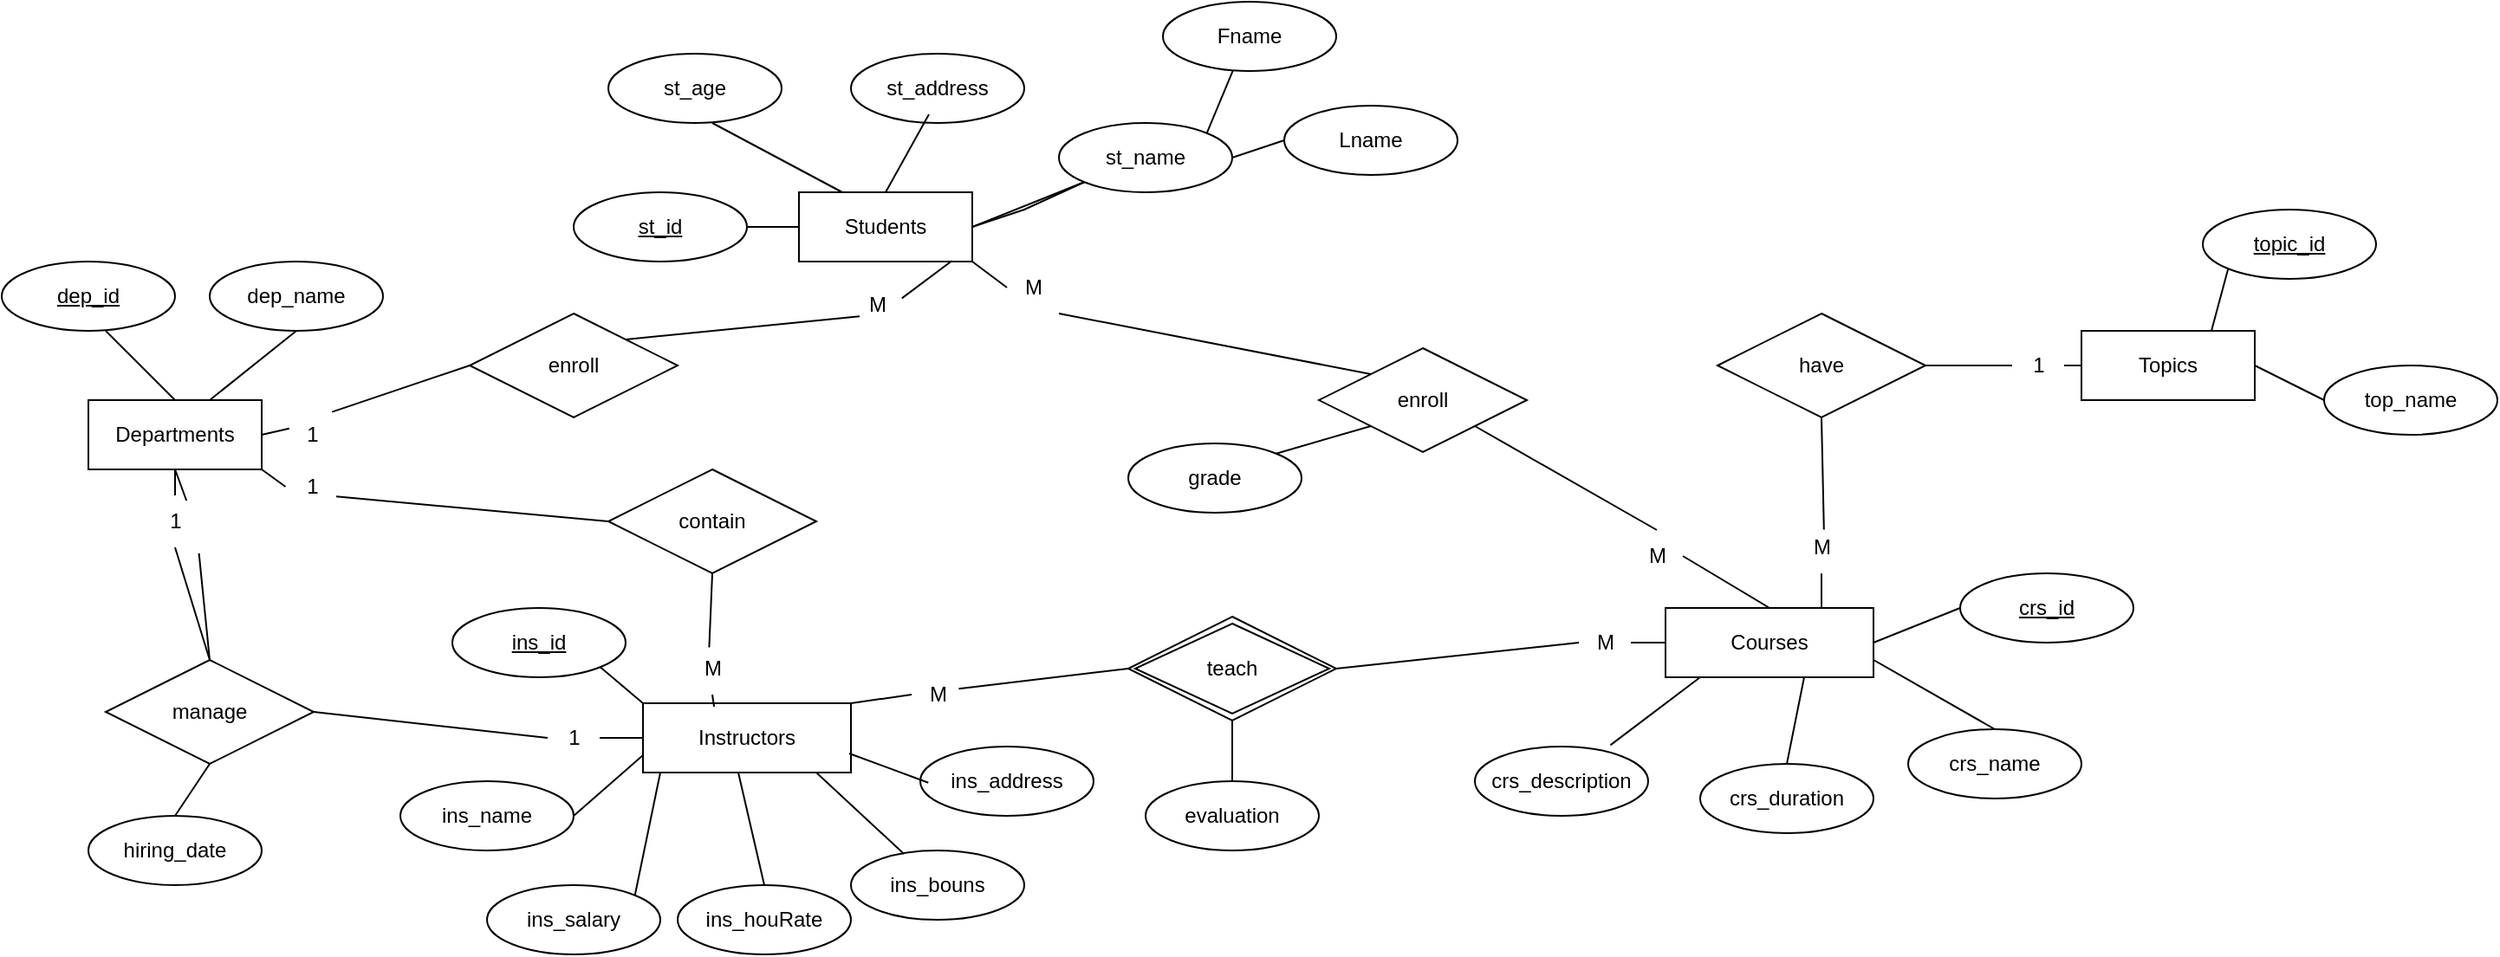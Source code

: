 <mxfile version="24.8.6">
  <diagram name="Page-1" id="51p_O6cWqJnH2EWfZuUN">
    <mxGraphModel dx="1863" dy="569" grid="1" gridSize="10" guides="1" tooltips="1" connect="1" arrows="1" fold="1" page="1" pageScale="1" pageWidth="850" pageHeight="1100" math="0" shadow="0">
      <root>
        <mxCell id="0" />
        <mxCell id="1" parent="0" />
        <mxCell id="bYFvh0067UFvD05xb2MP-1" value="Students" style="whiteSpace=wrap;html=1;align=center;" vertex="1" parent="1">
          <mxGeometry x="140" y="130" width="100" height="40" as="geometry" />
        </mxCell>
        <mxCell id="bYFvh0067UFvD05xb2MP-2" value="Departments" style="whiteSpace=wrap;html=1;align=center;" vertex="1" parent="1">
          <mxGeometry x="-270" y="250" width="100" height="40" as="geometry" />
        </mxCell>
        <mxCell id="bYFvh0067UFvD05xb2MP-5" value="st_address" style="ellipse;whiteSpace=wrap;html=1;align=center;" vertex="1" parent="1">
          <mxGeometry x="170" y="50" width="100" height="40" as="geometry" />
        </mxCell>
        <mxCell id="bYFvh0067UFvD05xb2MP-6" value="st_id" style="ellipse;whiteSpace=wrap;html=1;align=center;fontStyle=4;" vertex="1" parent="1">
          <mxGeometry x="10" y="130" width="100" height="40" as="geometry" />
        </mxCell>
        <mxCell id="bYFvh0067UFvD05xb2MP-7" value="st_name" style="ellipse;whiteSpace=wrap;html=1;align=center;" vertex="1" parent="1">
          <mxGeometry x="290" y="90" width="100" height="40" as="geometry" />
        </mxCell>
        <mxCell id="bYFvh0067UFvD05xb2MP-8" value="Fname" style="ellipse;whiteSpace=wrap;html=1;align=center;" vertex="1" parent="1">
          <mxGeometry x="350" y="20" width="100" height="40" as="geometry" />
        </mxCell>
        <mxCell id="bYFvh0067UFvD05xb2MP-9" value="Lname" style="ellipse;whiteSpace=wrap;html=1;align=center;" vertex="1" parent="1">
          <mxGeometry x="420" y="80" width="100" height="40" as="geometry" />
        </mxCell>
        <mxCell id="bYFvh0067UFvD05xb2MP-10" value="" style="endArrow=none;html=1;rounded=0;entryX=0;entryY=1;entryDx=0;entryDy=0;" edge="1" parent="1" target="bYFvh0067UFvD05xb2MP-7">
          <mxGeometry width="50" height="50" relative="1" as="geometry">
            <mxPoint x="240" y="150" as="sourcePoint" />
            <mxPoint x="290" y="100" as="targetPoint" />
          </mxGeometry>
        </mxCell>
        <mxCell id="bYFvh0067UFvD05xb2MP-11" value="" style="endArrow=none;html=1;rounded=0;entryX=0;entryY=1;entryDx=0;entryDy=0;exitX=1;exitY=0;exitDx=0;exitDy=0;" edge="1" parent="1" source="bYFvh0067UFvD05xb2MP-7">
          <mxGeometry width="50" height="50" relative="1" as="geometry">
            <mxPoint x="325.36" y="85.86" as="sourcePoint" />
            <mxPoint x="390.36" y="59.86" as="targetPoint" />
          </mxGeometry>
        </mxCell>
        <mxCell id="bYFvh0067UFvD05xb2MP-15" value="" style="endArrow=none;html=1;rounded=0;entryX=0;entryY=0.5;entryDx=0;entryDy=0;exitX=1;exitY=0.5;exitDx=0;exitDy=0;" edge="1" parent="1" source="bYFvh0067UFvD05xb2MP-7" target="bYFvh0067UFvD05xb2MP-9">
          <mxGeometry width="50" height="50" relative="1" as="geometry">
            <mxPoint x="325.36" y="85.86" as="sourcePoint" />
            <mxPoint x="390.36" y="59.86" as="targetPoint" />
          </mxGeometry>
        </mxCell>
        <mxCell id="bYFvh0067UFvD05xb2MP-16" value="" style="endArrow=none;html=1;rounded=0;entryX=0;entryY=1;entryDx=0;entryDy=0;" edge="1" parent="1" target="bYFvh0067UFvD05xb2MP-7">
          <mxGeometry width="50" height="50" relative="1" as="geometry">
            <mxPoint x="240" y="150" as="sourcePoint" />
            <mxPoint x="305" y="124" as="targetPoint" />
            <Array as="points">
              <mxPoint x="270" y="140" />
            </Array>
          </mxGeometry>
        </mxCell>
        <mxCell id="bYFvh0067UFvD05xb2MP-18" value="" style="endArrow=none;html=1;rounded=0;exitX=0.5;exitY=0;exitDx=0;exitDy=0;" edge="1" parent="1" source="bYFvh0067UFvD05xb2MP-2">
          <mxGeometry width="50" height="50" relative="1" as="geometry">
            <mxPoint x="-310" y="260" as="sourcePoint" />
            <mxPoint x="-260" y="210" as="targetPoint" />
          </mxGeometry>
        </mxCell>
        <mxCell id="bYFvh0067UFvD05xb2MP-19" value="" style="endArrow=none;html=1;rounded=0;exitX=0.5;exitY=0;exitDx=0;exitDy=0;" edge="1" parent="1" source="bYFvh0067UFvD05xb2MP-1">
          <mxGeometry width="50" height="50" relative="1" as="geometry">
            <mxPoint x="165" y="135" as="sourcePoint" />
            <mxPoint x="215" y="85" as="targetPoint" />
          </mxGeometry>
        </mxCell>
        <mxCell id="bYFvh0067UFvD05xb2MP-20" value="" style="endArrow=none;html=1;rounded=0;exitX=1;exitY=0.5;exitDx=0;exitDy=0;" edge="1" parent="1" source="bYFvh0067UFvD05xb2MP-6">
          <mxGeometry width="50" height="50" relative="1" as="geometry">
            <mxPoint x="90" y="200" as="sourcePoint" />
            <mxPoint x="140" y="150" as="targetPoint" />
            <Array as="points" />
          </mxGeometry>
        </mxCell>
        <mxCell id="bYFvh0067UFvD05xb2MP-21" value="" style="endArrow=none;html=1;rounded=0;exitX=0.25;exitY=0;exitDx=0;exitDy=0;" edge="1" parent="1" source="bYFvh0067UFvD05xb2MP-1">
          <mxGeometry width="50" height="50" relative="1" as="geometry">
            <mxPoint x="40" y="140" as="sourcePoint" />
            <mxPoint x="90" y="90" as="targetPoint" />
            <Array as="points" />
          </mxGeometry>
        </mxCell>
        <mxCell id="bYFvh0067UFvD05xb2MP-22" value="" style="endArrow=none;html=1;rounded=0;entryX=0.5;entryY=1;entryDx=0;entryDy=0;" edge="1" parent="1" target="bYFvh0067UFvD05xb2MP-25">
          <mxGeometry width="50" height="50" relative="1" as="geometry">
            <mxPoint x="-200" y="250" as="sourcePoint" />
            <mxPoint x="-150" y="200" as="targetPoint" />
            <Array as="points" />
          </mxGeometry>
        </mxCell>
        <mxCell id="bYFvh0067UFvD05xb2MP-23" value="" style="endArrow=none;html=1;rounded=0;exitX=0.5;exitY=0;exitDx=0;exitDy=0;movable=1;resizable=1;rotatable=1;deletable=1;editable=1;locked=0;connectable=1;" edge="1" parent="1" source="bYFvh0067UFvD05xb2MP-31">
          <mxGeometry width="50" height="50" relative="1" as="geometry">
            <mxPoint x="670" y="460" as="sourcePoint" />
            <mxPoint x="720" y="410" as="targetPoint" />
            <Array as="points" />
          </mxGeometry>
        </mxCell>
        <mxCell id="bYFvh0067UFvD05xb2MP-24" value="dep_id" style="ellipse;whiteSpace=wrap;html=1;align=center;fontStyle=4;" vertex="1" parent="1">
          <mxGeometry x="-320" y="170" width="100" height="40" as="geometry" />
        </mxCell>
        <mxCell id="bYFvh0067UFvD05xb2MP-25" value="dep_name" style="ellipse;whiteSpace=wrap;html=1;align=center;" vertex="1" parent="1">
          <mxGeometry x="-200" y="170" width="100" height="40" as="geometry" />
        </mxCell>
        <mxCell id="bYFvh0067UFvD05xb2MP-26" value="Instructors" style="whiteSpace=wrap;html=1;align=center;" vertex="1" parent="1">
          <mxGeometry x="50" y="425" width="120" height="40" as="geometry" />
        </mxCell>
        <mxCell id="bYFvh0067UFvD05xb2MP-27" value="crs_id" style="ellipse;whiteSpace=wrap;html=1;align=center;fontStyle=4;movable=1;resizable=1;rotatable=1;deletable=1;editable=1;locked=0;connectable=1;" vertex="1" parent="1">
          <mxGeometry x="810" y="350" width="100" height="40" as="geometry" />
        </mxCell>
        <mxCell id="bYFvh0067UFvD05xb2MP-29" value="st_age" style="ellipse;whiteSpace=wrap;html=1;align=center;" vertex="1" parent="1">
          <mxGeometry x="30" y="50" width="100" height="40" as="geometry" />
        </mxCell>
        <mxCell id="bYFvh0067UFvD05xb2MP-30" value="crs_name" style="ellipse;whiteSpace=wrap;html=1;align=center;movable=1;resizable=1;rotatable=1;deletable=1;editable=1;locked=0;connectable=1;" vertex="1" parent="1">
          <mxGeometry x="780" y="440" width="100" height="40" as="geometry" />
        </mxCell>
        <mxCell id="bYFvh0067UFvD05xb2MP-31" value="crs_duration" style="ellipse;whiteSpace=wrap;html=1;align=center;movable=1;resizable=1;rotatable=1;deletable=1;editable=1;locked=0;connectable=1;" vertex="1" parent="1">
          <mxGeometry x="660" y="460" width="100" height="40" as="geometry" />
        </mxCell>
        <mxCell id="bYFvh0067UFvD05xb2MP-32" value="crs_description" style="ellipse;whiteSpace=wrap;html=1;align=center;movable=1;resizable=1;rotatable=1;deletable=1;editable=1;locked=0;connectable=1;" vertex="1" parent="1">
          <mxGeometry x="530" y="450" width="100" height="40" as="geometry" />
        </mxCell>
        <mxCell id="bYFvh0067UFvD05xb2MP-33" value="" style="endArrow=none;html=1;rounded=0;exitX=0.782;exitY=-0.02;exitDx=0;exitDy=0;exitPerimeter=0;movable=1;resizable=1;rotatable=1;deletable=1;editable=1;locked=0;connectable=1;" edge="1" parent="1" source="bYFvh0067UFvD05xb2MP-32">
          <mxGeometry width="50" height="50" relative="1" as="geometry">
            <mxPoint x="610" y="460" as="sourcePoint" />
            <mxPoint x="660" y="410" as="targetPoint" />
            <Array as="points" />
          </mxGeometry>
        </mxCell>
        <mxCell id="bYFvh0067UFvD05xb2MP-36" value="" style="endArrow=none;html=1;rounded=0;exitX=0.5;exitY=0;exitDx=0;exitDy=0;movable=1;resizable=1;rotatable=1;deletable=1;editable=1;locked=0;connectable=1;" edge="1" parent="1" source="bYFvh0067UFvD05xb2MP-30">
          <mxGeometry width="50" height="50" relative="1" as="geometry">
            <mxPoint x="750" y="450" as="sourcePoint" />
            <mxPoint x="760" y="400" as="targetPoint" />
            <Array as="points" />
          </mxGeometry>
        </mxCell>
        <mxCell id="bYFvh0067UFvD05xb2MP-37" value="" style="endArrow=none;html=1;rounded=0;exitX=0;exitY=0.5;exitDx=0;exitDy=0;movable=1;resizable=1;rotatable=1;deletable=1;editable=1;locked=0;connectable=1;" edge="1" parent="1" source="bYFvh0067UFvD05xb2MP-27">
          <mxGeometry width="50" height="50" relative="1" as="geometry">
            <mxPoint x="830" y="430" as="sourcePoint" />
            <mxPoint x="760" y="390" as="targetPoint" />
            <Array as="points" />
          </mxGeometry>
        </mxCell>
        <mxCell id="bYFvh0067UFvD05xb2MP-38" value="ins_id" style="ellipse;whiteSpace=wrap;html=1;align=center;fontStyle=4;" vertex="1" parent="1">
          <mxGeometry x="-60" y="370" width="100" height="40" as="geometry" />
        </mxCell>
        <mxCell id="bYFvh0067UFvD05xb2MP-39" value="ins_salary" style="ellipse;whiteSpace=wrap;html=1;align=center;" vertex="1" parent="1">
          <mxGeometry x="-40" y="530" width="100" height="40" as="geometry" />
        </mxCell>
        <mxCell id="bYFvh0067UFvD05xb2MP-40" value="ins_houRate" style="ellipse;whiteSpace=wrap;html=1;align=center;" vertex="1" parent="1">
          <mxGeometry x="70" y="530" width="100" height="40" as="geometry" />
        </mxCell>
        <mxCell id="bYFvh0067UFvD05xb2MP-41" value="ins_bouns" style="ellipse;whiteSpace=wrap;html=1;align=center;" vertex="1" parent="1">
          <mxGeometry x="170" y="510" width="100" height="40" as="geometry" />
        </mxCell>
        <mxCell id="bYFvh0067UFvD05xb2MP-42" value="Courses" style="whiteSpace=wrap;html=1;align=center;movable=1;resizable=1;rotatable=1;deletable=1;editable=1;locked=0;connectable=1;" vertex="1" parent="1">
          <mxGeometry x="640" y="370" width="120" height="40" as="geometry" />
        </mxCell>
        <mxCell id="bYFvh0067UFvD05xb2MP-43" value="ins_name" style="ellipse;whiteSpace=wrap;html=1;align=center;" vertex="1" parent="1">
          <mxGeometry x="-90" y="470" width="100" height="40" as="geometry" />
        </mxCell>
        <mxCell id="bYFvh0067UFvD05xb2MP-44" value="ins_address" style="ellipse;whiteSpace=wrap;html=1;align=center;" vertex="1" parent="1">
          <mxGeometry x="210" y="450" width="100" height="40" as="geometry" />
        </mxCell>
        <mxCell id="bYFvh0067UFvD05xb2MP-46" value="" style="endArrow=none;html=1;rounded=0;movable=1;resizable=1;rotatable=1;deletable=1;editable=1;locked=0;connectable=1;exitX=1;exitY=1;exitDx=0;exitDy=0;" edge="1" parent="1" source="bYFvh0067UFvD05xb2MP-38">
          <mxGeometry width="50" height="50" relative="1" as="geometry">
            <mxPoint y="475" as="sourcePoint" />
            <mxPoint x="50" y="425" as="targetPoint" />
            <Array as="points" />
          </mxGeometry>
        </mxCell>
        <mxCell id="bYFvh0067UFvD05xb2MP-48" value="" style="endArrow=none;html=1;rounded=0;movable=1;resizable=1;rotatable=1;deletable=1;editable=1;locked=0;connectable=1;exitX=1;exitY=0.5;exitDx=0;exitDy=0;entryX=0;entryY=0.75;entryDx=0;entryDy=0;" edge="1" parent="1" source="bYFvh0067UFvD05xb2MP-43" target="bYFvh0067UFvD05xb2MP-26">
          <mxGeometry width="50" height="50" relative="1" as="geometry">
            <mxPoint x="15" y="429" as="sourcePoint" />
            <mxPoint x="60" y="435" as="targetPoint" />
            <Array as="points" />
          </mxGeometry>
        </mxCell>
        <mxCell id="bYFvh0067UFvD05xb2MP-49" value="" style="endArrow=none;html=1;rounded=0;movable=1;resizable=1;rotatable=1;deletable=1;editable=1;locked=0;connectable=1;exitX=1;exitY=0;exitDx=0;exitDy=0;entryX=0;entryY=0.75;entryDx=0;entryDy=0;" edge="1" parent="1" source="bYFvh0067UFvD05xb2MP-39">
          <mxGeometry width="50" height="50" relative="1" as="geometry">
            <mxPoint x="20" y="475" as="sourcePoint" />
            <mxPoint x="60" y="465" as="targetPoint" />
            <Array as="points" />
          </mxGeometry>
        </mxCell>
        <mxCell id="bYFvh0067UFvD05xb2MP-50" value="" style="endArrow=none;html=1;rounded=0;movable=1;resizable=1;rotatable=1;deletable=1;editable=1;locked=0;connectable=1;exitX=0.5;exitY=0;exitDx=0;exitDy=0;entryX=0;entryY=0.75;entryDx=0;entryDy=0;" edge="1" parent="1" source="bYFvh0067UFvD05xb2MP-40">
          <mxGeometry width="50" height="50" relative="1" as="geometry">
            <mxPoint x="70" y="511" as="sourcePoint" />
            <mxPoint x="105" y="465" as="targetPoint" />
            <Array as="points" />
          </mxGeometry>
        </mxCell>
        <mxCell id="bYFvh0067UFvD05xb2MP-51" value="" style="endArrow=none;html=1;rounded=0;movable=1;resizable=1;rotatable=1;deletable=1;editable=1;locked=0;connectable=1;exitX=0.306;exitY=0.05;exitDx=0;exitDy=0;entryX=0;entryY=0.75;entryDx=0;entryDy=0;exitPerimeter=0;" edge="1" parent="1" source="bYFvh0067UFvD05xb2MP-41">
          <mxGeometry width="50" height="50" relative="1" as="geometry">
            <mxPoint x="135" y="525" as="sourcePoint" />
            <mxPoint x="150" y="465" as="targetPoint" />
            <Array as="points" />
          </mxGeometry>
        </mxCell>
        <mxCell id="bYFvh0067UFvD05xb2MP-52" value="" style="endArrow=none;html=1;rounded=0;movable=1;resizable=1;rotatable=1;deletable=1;editable=1;locked=0;connectable=1;exitX=0;exitY=0;exitDx=0;exitDy=0;entryX=0;entryY=0.75;entryDx=0;entryDy=0;" edge="1" parent="1">
          <mxGeometry width="50" height="50" relative="1" as="geometry">
            <mxPoint x="214.645" y="470.858" as="sourcePoint" />
            <mxPoint x="169" y="454" as="targetPoint" />
            <Array as="points" />
          </mxGeometry>
        </mxCell>
        <mxCell id="bYFvh0067UFvD05xb2MP-58" value="Topics" style="whiteSpace=wrap;html=1;align=center;" vertex="1" parent="1">
          <mxGeometry x="880" y="210" width="100" height="40" as="geometry" />
        </mxCell>
        <mxCell id="bYFvh0067UFvD05xb2MP-60" value="topic_id" style="ellipse;whiteSpace=wrap;html=1;align=center;fontStyle=4;movable=1;resizable=1;rotatable=1;deletable=1;editable=1;locked=0;connectable=1;" vertex="1" parent="1">
          <mxGeometry x="950" y="140" width="100" height="40" as="geometry" />
        </mxCell>
        <mxCell id="bYFvh0067UFvD05xb2MP-62" value="top_name" style="ellipse;whiteSpace=wrap;html=1;align=center;movable=1;resizable=1;rotatable=1;deletable=1;editable=1;locked=0;connectable=1;" vertex="1" parent="1">
          <mxGeometry x="1020" y="230" width="100" height="40" as="geometry" />
        </mxCell>
        <mxCell id="bYFvh0067UFvD05xb2MP-63" value="" style="endArrow=none;html=1;rounded=0;entryX=0;entryY=0.5;entryDx=0;entryDy=0;exitX=1;exitY=0.5;exitDx=0;exitDy=0;" edge="1" parent="1" source="bYFvh0067UFvD05xb2MP-58" target="bYFvh0067UFvD05xb2MP-62">
          <mxGeometry relative="1" as="geometry">
            <mxPoint x="910" y="300" as="sourcePoint" />
            <mxPoint x="1070" y="300" as="targetPoint" />
          </mxGeometry>
        </mxCell>
        <mxCell id="bYFvh0067UFvD05xb2MP-64" value="" style="endArrow=none;html=1;rounded=0;entryX=0;entryY=1;entryDx=0;entryDy=0;exitX=0.75;exitY=0;exitDx=0;exitDy=0;" edge="1" parent="1" source="bYFvh0067UFvD05xb2MP-58" target="bYFvh0067UFvD05xb2MP-60">
          <mxGeometry relative="1" as="geometry">
            <mxPoint x="990" y="240" as="sourcePoint" />
            <mxPoint x="1030" y="260" as="targetPoint" />
          </mxGeometry>
        </mxCell>
        <mxCell id="bYFvh0067UFvD05xb2MP-65" value="enroll" style="shape=rhombus;perimeter=rhombusPerimeter;whiteSpace=wrap;html=1;align=center;" vertex="1" parent="1">
          <mxGeometry x="440" y="220" width="120" height="60" as="geometry" />
        </mxCell>
        <mxCell id="bYFvh0067UFvD05xb2MP-66" value="" style="endArrow=none;html=1;rounded=0;exitX=1;exitY=1;exitDx=0;exitDy=0;entryX=0;entryY=0;entryDx=0;entryDy=0;" edge="1" parent="1" source="bYFvh0067UFvD05xb2MP-79" target="bYFvh0067UFvD05xb2MP-65">
          <mxGeometry relative="1" as="geometry">
            <mxPoint x="460" y="180" as="sourcePoint" />
            <mxPoint x="620" y="180" as="targetPoint" />
          </mxGeometry>
        </mxCell>
        <mxCell id="bYFvh0067UFvD05xb2MP-67" value="" style="endArrow=none;html=1;rounded=0;exitX=1;exitY=0.5;exitDx=0;exitDy=0;entryX=0.5;entryY=0;entryDx=0;entryDy=0;" edge="1" parent="1" source="bYFvh0067UFvD05xb2MP-82" target="bYFvh0067UFvD05xb2MP-42">
          <mxGeometry relative="1" as="geometry">
            <mxPoint x="505" y="240" as="sourcePoint" />
            <mxPoint x="655" y="310" as="targetPoint" />
          </mxGeometry>
        </mxCell>
        <mxCell id="bYFvh0067UFvD05xb2MP-68" value="enroll" style="shape=rhombus;perimeter=rhombusPerimeter;whiteSpace=wrap;html=1;align=center;" vertex="1" parent="1">
          <mxGeometry x="-50.0" y="200" width="120" height="60" as="geometry" />
        </mxCell>
        <mxCell id="bYFvh0067UFvD05xb2MP-69" value="" style="endArrow=none;html=1;rounded=0;exitX=0.073;exitY=0.38;exitDx=0;exitDy=0;entryX=1;entryY=0.5;entryDx=0;entryDy=0;exitPerimeter=0;" edge="1" parent="1" source="bYFvh0067UFvD05xb2MP-73" target="bYFvh0067UFvD05xb2MP-2">
          <mxGeometry relative="1" as="geometry">
            <mxPoint x="-360" y="300" as="sourcePoint" />
            <mxPoint x="-150" y="380" as="targetPoint" />
          </mxGeometry>
        </mxCell>
        <mxCell id="bYFvh0067UFvD05xb2MP-70" value="" style="endArrow=none;html=1;rounded=0;entryX=1;entryY=0;entryDx=0;entryDy=0;exitX=0.167;exitY=0.72;exitDx=0;exitDy=0;exitPerimeter=0;" edge="1" parent="1" source="bYFvh0067UFvD05xb2MP-74" target="bYFvh0067UFvD05xb2MP-68">
          <mxGeometry relative="1" as="geometry">
            <mxPoint x="190" y="190" as="sourcePoint" />
            <mxPoint x="336" y="150" as="targetPoint" />
            <Array as="points" />
          </mxGeometry>
        </mxCell>
        <mxCell id="bYFvh0067UFvD05xb2MP-71" value="grade" style="ellipse;whiteSpace=wrap;html=1;align=center;movable=1;resizable=1;rotatable=1;deletable=1;editable=1;locked=0;connectable=1;" vertex="1" parent="1">
          <mxGeometry x="330" y="275" width="100" height="40" as="geometry" />
        </mxCell>
        <mxCell id="bYFvh0067UFvD05xb2MP-72" value="" style="endArrow=none;html=1;rounded=0;exitX=0;exitY=1;exitDx=0;exitDy=0;entryX=1;entryY=0;entryDx=0;entryDy=0;" edge="1" parent="1" source="bYFvh0067UFvD05xb2MP-65" target="bYFvh0067UFvD05xb2MP-71">
          <mxGeometry relative="1" as="geometry">
            <mxPoint x="425" y="320" as="sourcePoint" />
            <mxPoint x="635" y="400" as="targetPoint" />
          </mxGeometry>
        </mxCell>
        <mxCell id="bYFvh0067UFvD05xb2MP-75" value="" style="endArrow=none;html=1;rounded=0;entryX=0.98;entryY=0.373;entryDx=0;entryDy=0;entryPerimeter=0;exitX=0.882;exitY=0.99;exitDx=0;exitDy=0;exitPerimeter=0;" edge="1" parent="1" source="bYFvh0067UFvD05xb2MP-1" target="bYFvh0067UFvD05xb2MP-74">
          <mxGeometry relative="1" as="geometry">
            <mxPoint x="230" y="180" as="sourcePoint" />
            <mxPoint x="450" y="180" as="targetPoint" />
          </mxGeometry>
        </mxCell>
        <mxCell id="bYFvh0067UFvD05xb2MP-74" value="M" style="text;html=1;align=center;verticalAlign=middle;resizable=0;points=[];autosize=1;strokeColor=none;fillColor=none;" vertex="1" parent="1">
          <mxGeometry x="170" y="180" width="30" height="30" as="geometry" />
        </mxCell>
        <mxCell id="bYFvh0067UFvD05xb2MP-76" value="" style="endArrow=none;html=1;rounded=0;exitX=0;exitY=0.5;exitDx=0;exitDy=0;entryX=0.895;entryY=0.06;entryDx=0;entryDy=0;entryPerimeter=0;" edge="1" parent="1" source="bYFvh0067UFvD05xb2MP-68" target="bYFvh0067UFvD05xb2MP-73">
          <mxGeometry relative="1" as="geometry">
            <mxPoint x="-100" y="260" as="sourcePoint" />
            <mxPoint x="-126.24" y="280" as="targetPoint" />
          </mxGeometry>
        </mxCell>
        <mxCell id="bYFvh0067UFvD05xb2MP-73" value="1" style="text;html=1;align=center;verticalAlign=middle;resizable=0;points=[];autosize=1;strokeColor=none;fillColor=none;" vertex="1" parent="1">
          <mxGeometry x="-156.24" y="255" width="30" height="30" as="geometry" />
        </mxCell>
        <mxCell id="bYFvh0067UFvD05xb2MP-81" value="" style="endArrow=none;html=1;rounded=0;exitX=1;exitY=1;exitDx=0;exitDy=0;entryX=0;entryY=0.5;entryDx=0;entryDy=0;" edge="1" parent="1" source="bYFvh0067UFvD05xb2MP-1" target="bYFvh0067UFvD05xb2MP-79">
          <mxGeometry relative="1" as="geometry">
            <mxPoint x="240" y="170" as="sourcePoint" />
            <mxPoint x="425" y="270" as="targetPoint" />
          </mxGeometry>
        </mxCell>
        <mxCell id="bYFvh0067UFvD05xb2MP-79" value="M" style="text;html=1;align=center;verticalAlign=middle;resizable=0;points=[];autosize=1;strokeColor=none;fillColor=none;" vertex="1" parent="1">
          <mxGeometry x="260" y="170" width="30" height="30" as="geometry" />
        </mxCell>
        <mxCell id="bYFvh0067UFvD05xb2MP-83" value="" style="endArrow=none;html=1;rounded=0;exitX=1;exitY=1;exitDx=0;exitDy=0;entryX=0.5;entryY=0;entryDx=0;entryDy=0;" edge="1" parent="1" source="bYFvh0067UFvD05xb2MP-65" target="bYFvh0067UFvD05xb2MP-82">
          <mxGeometry relative="1" as="geometry">
            <mxPoint x="545" y="270" as="sourcePoint" />
            <mxPoint x="700" y="370" as="targetPoint" />
          </mxGeometry>
        </mxCell>
        <mxCell id="bYFvh0067UFvD05xb2MP-82" value="M" style="text;html=1;align=center;verticalAlign=middle;resizable=0;points=[];autosize=1;strokeColor=none;fillColor=none;" vertex="1" parent="1">
          <mxGeometry x="620" y="325" width="30" height="30" as="geometry" />
        </mxCell>
        <mxCell id="bYFvh0067UFvD05xb2MP-87" value="contain" style="shape=rhombus;perimeter=rhombusPerimeter;whiteSpace=wrap;html=1;align=center;" vertex="1" parent="1">
          <mxGeometry x="30" y="290" width="120" height="60" as="geometry" />
        </mxCell>
        <mxCell id="bYFvh0067UFvD05xb2MP-88" value="" style="endArrow=none;html=1;rounded=0;entryX=0.5;entryY=1;entryDx=0;entryDy=0;exitX=0.44;exitY=0.093;exitDx=0;exitDy=0;exitPerimeter=0;" edge="1" parent="1" source="bYFvh0067UFvD05xb2MP-94" target="bYFvh0067UFvD05xb2MP-87">
          <mxGeometry relative="1" as="geometry">
            <mxPoint x="-30" y="345" as="sourcePoint" />
            <mxPoint x="90" y="375" as="targetPoint" />
          </mxGeometry>
        </mxCell>
        <mxCell id="bYFvh0067UFvD05xb2MP-89" value="" style="endArrow=none;html=1;rounded=0;entryX=0;entryY=0.5;entryDx=0;entryDy=0;exitX=0.975;exitY=0.687;exitDx=0;exitDy=0;exitPerimeter=0;" edge="1" parent="1" source="bYFvh0067UFvD05xb2MP-91" target="bYFvh0067UFvD05xb2MP-87">
          <mxGeometry relative="1" as="geometry">
            <mxPoint x="-170" y="300" as="sourcePoint" />
            <mxPoint x="170" y="330" as="targetPoint" />
            <Array as="points" />
          </mxGeometry>
        </mxCell>
        <mxCell id="bYFvh0067UFvD05xb2MP-92" value="" style="endArrow=none;html=1;rounded=0;entryX=0;entryY=0.5;entryDx=0;entryDy=0;exitX=1;exitY=1;exitDx=0;exitDy=0;" edge="1" parent="1" source="bYFvh0067UFvD05xb2MP-2" target="bYFvh0067UFvD05xb2MP-91">
          <mxGeometry relative="1" as="geometry">
            <mxPoint x="-170" y="290" as="sourcePoint" />
            <mxPoint x="100" y="290" as="targetPoint" />
          </mxGeometry>
        </mxCell>
        <mxCell id="bYFvh0067UFvD05xb2MP-91" value="1" style="text;html=1;align=center;verticalAlign=middle;resizable=0;points=[];autosize=1;strokeColor=none;fillColor=none;" vertex="1" parent="1">
          <mxGeometry x="-156.24" y="285" width="30" height="30" as="geometry" />
        </mxCell>
        <mxCell id="bYFvh0067UFvD05xb2MP-95" value="" style="endArrow=none;html=1;rounded=0;entryX=0.5;entryY=1;entryDx=0;entryDy=0;exitX=0.342;exitY=0.05;exitDx=0;exitDy=0;exitPerimeter=0;" edge="1" parent="1" source="bYFvh0067UFvD05xb2MP-26" target="bYFvh0067UFvD05xb2MP-94">
          <mxGeometry relative="1" as="geometry">
            <mxPoint x="91" y="427" as="sourcePoint" />
            <mxPoint x="90" y="375" as="targetPoint" />
          </mxGeometry>
        </mxCell>
        <mxCell id="bYFvh0067UFvD05xb2MP-94" value="M" style="text;html=1;align=center;verticalAlign=middle;resizable=0;points=[];autosize=1;strokeColor=none;fillColor=none;" vertex="1" parent="1">
          <mxGeometry x="75" y="390" width="30" height="30" as="geometry" />
        </mxCell>
        <mxCell id="bYFvh0067UFvD05xb2MP-96" value="manage" style="shape=rhombus;perimeter=rhombusPerimeter;whiteSpace=wrap;html=1;align=center;" vertex="1" parent="1">
          <mxGeometry x="-260" y="400" width="120" height="60" as="geometry" />
        </mxCell>
        <mxCell id="bYFvh0067UFvD05xb2MP-97" value="" style="endArrow=none;html=1;rounded=0;entryX=0;entryY=0.5;entryDx=0;entryDy=0;exitX=1;exitY=0.5;exitDx=0;exitDy=0;" edge="1" parent="1" source="bYFvh0067UFvD05xb2MP-101">
          <mxGeometry relative="1" as="geometry">
            <mxPoint x="-107" y="431" as="sourcePoint" />
            <mxPoint x="50" y="445" as="targetPoint" />
            <Array as="points" />
          </mxGeometry>
        </mxCell>
        <mxCell id="bYFvh0067UFvD05xb2MP-98" value="" style="endArrow=none;html=1;rounded=0;entryX=0.5;entryY=0;entryDx=0;entryDy=0;exitX=0.5;exitY=1;exitDx=0;exitDy=0;" edge="1" parent="1" source="bYFvh0067UFvD05xb2MP-99" target="bYFvh0067UFvD05xb2MP-96">
          <mxGeometry relative="1" as="geometry">
            <mxPoint x="-380" y="375" as="sourcePoint" />
            <mxPoint x="-190" y="390" as="targetPoint" />
            <Array as="points" />
          </mxGeometry>
        </mxCell>
        <mxCell id="bYFvh0067UFvD05xb2MP-100" value="" style="endArrow=none;html=1;rounded=0;entryX=0.5;entryY=0;entryDx=0;entryDy=0;exitX=0.5;exitY=1;exitDx=0;exitDy=0;" edge="1" parent="1" source="bYFvh0067UFvD05xb2MP-2" target="bYFvh0067UFvD05xb2MP-99">
          <mxGeometry relative="1" as="geometry">
            <mxPoint x="-220" y="290" as="sourcePoint" />
            <mxPoint x="-200" y="400" as="targetPoint" />
            <Array as="points" />
          </mxGeometry>
        </mxCell>
        <mxCell id="bYFvh0067UFvD05xb2MP-99" value="1" style="text;html=1;align=center;verticalAlign=middle;resizable=0;points=[];autosize=1;strokeColor=none;fillColor=none;" vertex="1" parent="1">
          <mxGeometry x="-235" y="305" width="30" height="30" as="geometry" />
        </mxCell>
        <mxCell id="bYFvh0067UFvD05xb2MP-102" value="" style="endArrow=none;html=1;rounded=0;entryX=0;entryY=0.5;entryDx=0;entryDy=0;exitX=1;exitY=0.5;exitDx=0;exitDy=0;" edge="1" parent="1" source="bYFvh0067UFvD05xb2MP-96" target="bYFvh0067UFvD05xb2MP-101">
          <mxGeometry relative="1" as="geometry">
            <mxPoint x="-140" y="430" as="sourcePoint" />
            <mxPoint x="50" y="445" as="targetPoint" />
            <Array as="points" />
          </mxGeometry>
        </mxCell>
        <mxCell id="bYFvh0067UFvD05xb2MP-101" value="1" style="text;html=1;align=center;verticalAlign=middle;resizable=0;points=[];autosize=1;strokeColor=none;fillColor=none;" vertex="1" parent="1">
          <mxGeometry x="-5" y="430" width="30" height="30" as="geometry" />
        </mxCell>
        <mxCell id="bYFvh0067UFvD05xb2MP-103" value="" style="endArrow=none;html=1;rounded=0;entryX=0.5;entryY=0;entryDx=0;entryDy=0;exitX=0.96;exitY=1.113;exitDx=0;exitDy=0;exitPerimeter=0;" edge="1" parent="1" source="bYFvh0067UFvD05xb2MP-99" target="bYFvh0067UFvD05xb2MP-96">
          <mxGeometry relative="1" as="geometry">
            <mxPoint x="-220" y="325" as="sourcePoint" />
            <mxPoint x="-200" y="390" as="targetPoint" />
            <Array as="points" />
          </mxGeometry>
        </mxCell>
        <mxCell id="bYFvh0067UFvD05xb2MP-104" value="" style="endArrow=none;html=1;rounded=0;exitX=0.5;exitY=1;exitDx=0;exitDy=0;entryX=0.72;entryY=0.1;entryDx=0;entryDy=0;entryPerimeter=0;" edge="1" parent="1" source="bYFvh0067UFvD05xb2MP-2" target="bYFvh0067UFvD05xb2MP-99">
          <mxGeometry relative="1" as="geometry">
            <mxPoint x="-211" y="290" as="sourcePoint" />
            <mxPoint x="-210" y="310" as="targetPoint" />
            <Array as="points" />
          </mxGeometry>
        </mxCell>
        <mxCell id="bYFvh0067UFvD05xb2MP-105" value="hiring_date" style="ellipse;whiteSpace=wrap;html=1;align=center;" vertex="1" parent="1">
          <mxGeometry x="-270" y="490" width="100" height="40" as="geometry" />
        </mxCell>
        <mxCell id="bYFvh0067UFvD05xb2MP-106" value="" style="endArrow=none;html=1;rounded=0;movable=1;resizable=1;rotatable=1;deletable=1;editable=1;locked=0;connectable=1;exitX=0.5;exitY=0;exitDx=0;exitDy=0;entryX=0.5;entryY=1;entryDx=0;entryDy=0;" edge="1" parent="1" source="bYFvh0067UFvD05xb2MP-105" target="bYFvh0067UFvD05xb2MP-96">
          <mxGeometry width="50" height="50" relative="1" as="geometry">
            <mxPoint x="20" y="500" as="sourcePoint" />
            <mxPoint x="60" y="465" as="targetPoint" />
            <Array as="points" />
          </mxGeometry>
        </mxCell>
        <mxCell id="bYFvh0067UFvD05xb2MP-107" value="teach" style="shape=rhombus;perimeter=rhombusPerimeter;whiteSpace=wrap;html=1;align=center;double=1;" vertex="1" parent="1">
          <mxGeometry x="330" y="375" width="120" height="60" as="geometry" />
        </mxCell>
        <mxCell id="bYFvh0067UFvD05xb2MP-108" value="" style="endArrow=none;html=1;rounded=0;exitX=1;exitY=0.5;exitDx=0;exitDy=0;movable=1;resizable=1;rotatable=1;deletable=1;editable=1;locked=0;connectable=1;entryX=0;entryY=0.5;entryDx=0;entryDy=0;" edge="1" parent="1" source="bYFvh0067UFvD05xb2MP-110" target="bYFvh0067UFvD05xb2MP-42">
          <mxGeometry width="50" height="50" relative="1" as="geometry">
            <mxPoint x="588" y="425" as="sourcePoint" />
            <mxPoint x="640" y="386" as="targetPoint" />
            <Array as="points" />
          </mxGeometry>
        </mxCell>
        <mxCell id="bYFvh0067UFvD05xb2MP-109" value="" style="endArrow=none;html=1;rounded=0;exitX=0.907;exitY=0.387;exitDx=0;exitDy=0;movable=1;resizable=1;rotatable=1;deletable=1;editable=1;locked=0;connectable=1;entryX=0;entryY=0.5;entryDx=0;entryDy=0;exitPerimeter=0;" edge="1" parent="1" source="bYFvh0067UFvD05xb2MP-117" target="bYFvh0067UFvD05xb2MP-107">
          <mxGeometry width="50" height="50" relative="1" as="geometry">
            <mxPoint x="460" y="415" as="sourcePoint" />
            <mxPoint x="650" y="400" as="targetPoint" />
            <Array as="points" />
          </mxGeometry>
        </mxCell>
        <mxCell id="bYFvh0067UFvD05xb2MP-111" value="" style="endArrow=none;html=1;rounded=0;exitX=1;exitY=0.5;exitDx=0;exitDy=0;movable=1;resizable=1;rotatable=1;deletable=1;editable=1;locked=0;connectable=1;entryX=0;entryY=0.5;entryDx=0;entryDy=0;" edge="1" parent="1" source="bYFvh0067UFvD05xb2MP-107" target="bYFvh0067UFvD05xb2MP-110">
          <mxGeometry width="50" height="50" relative="1" as="geometry">
            <mxPoint x="450" y="405" as="sourcePoint" />
            <mxPoint x="640" y="390" as="targetPoint" />
            <Array as="points" />
          </mxGeometry>
        </mxCell>
        <mxCell id="bYFvh0067UFvD05xb2MP-110" value="M" style="text;html=1;align=center;verticalAlign=middle;resizable=0;points=[];autosize=1;strokeColor=none;fillColor=none;" vertex="1" parent="1">
          <mxGeometry x="590" y="375" width="30" height="30" as="geometry" />
        </mxCell>
        <mxCell id="bYFvh0067UFvD05xb2MP-118" value="" style="endArrow=none;html=1;rounded=0;exitX=1;exitY=0;exitDx=0;exitDy=0;movable=1;resizable=1;rotatable=1;deletable=1;editable=1;locked=0;connectable=1;entryX=0;entryY=0.5;entryDx=0;entryDy=0;" edge="1" parent="1" source="bYFvh0067UFvD05xb2MP-26" target="bYFvh0067UFvD05xb2MP-117">
          <mxGeometry width="50" height="50" relative="1" as="geometry">
            <mxPoint x="170" y="425" as="sourcePoint" />
            <mxPoint x="330" y="405" as="targetPoint" />
            <Array as="points" />
          </mxGeometry>
        </mxCell>
        <mxCell id="bYFvh0067UFvD05xb2MP-117" value="M" style="text;html=1;align=center;verticalAlign=middle;resizable=0;points=[];autosize=1;strokeColor=none;fillColor=none;" vertex="1" parent="1">
          <mxGeometry x="205" y="405" width="30" height="30" as="geometry" />
        </mxCell>
        <mxCell id="bYFvh0067UFvD05xb2MP-119" value="evaluation" style="ellipse;whiteSpace=wrap;html=1;align=center;movable=1;resizable=1;rotatable=1;deletable=1;editable=1;locked=0;connectable=1;" vertex="1" parent="1">
          <mxGeometry x="340" y="470" width="100" height="40" as="geometry" />
        </mxCell>
        <mxCell id="bYFvh0067UFvD05xb2MP-120" value="" style="endArrow=none;html=1;rounded=0;exitX=0.5;exitY=1;exitDx=0;exitDy=0;entryX=0.5;entryY=0;entryDx=0;entryDy=0;" edge="1" parent="1" source="bYFvh0067UFvD05xb2MP-107" target="bYFvh0067UFvD05xb2MP-119">
          <mxGeometry relative="1" as="geometry">
            <mxPoint x="495" y="310" as="sourcePoint" />
            <mxPoint x="505" y="330" as="targetPoint" />
          </mxGeometry>
        </mxCell>
        <mxCell id="bYFvh0067UFvD05xb2MP-121" value="have" style="shape=rhombus;perimeter=rhombusPerimeter;whiteSpace=wrap;html=1;align=center;" vertex="1" parent="1">
          <mxGeometry x="670" y="200" width="120" height="60" as="geometry" />
        </mxCell>
        <mxCell id="bYFvh0067UFvD05xb2MP-122" value="" style="endArrow=none;html=1;rounded=0;exitX=1;exitY=0.5;exitDx=0;exitDy=0;entryX=0;entryY=0.5;entryDx=0;entryDy=0;" edge="1" parent="1" source="bYFvh0067UFvD05xb2MP-124" target="bYFvh0067UFvD05xb2MP-58">
          <mxGeometry relative="1" as="geometry">
            <mxPoint x="700" y="195" as="sourcePoint" />
            <mxPoint x="880" y="230" as="targetPoint" />
          </mxGeometry>
        </mxCell>
        <mxCell id="bYFvh0067UFvD05xb2MP-123" value="" style="endArrow=none;html=1;rounded=0;exitX=0.5;exitY=1;exitDx=0;exitDy=0;entryX=0.75;entryY=0;entryDx=0;entryDy=0;" edge="1" parent="1" source="bYFvh0067UFvD05xb2MP-126" target="bYFvh0067UFvD05xb2MP-42">
          <mxGeometry relative="1" as="geometry">
            <mxPoint x="840" y="240" as="sourcePoint" />
            <mxPoint x="890" y="240" as="targetPoint" />
          </mxGeometry>
        </mxCell>
        <mxCell id="bYFvh0067UFvD05xb2MP-125" value="" style="endArrow=none;html=1;rounded=0;exitX=1;exitY=0.5;exitDx=0;exitDy=0;entryX=0;entryY=0.5;entryDx=0;entryDy=0;" edge="1" parent="1" source="bYFvh0067UFvD05xb2MP-121" target="bYFvh0067UFvD05xb2MP-124">
          <mxGeometry relative="1" as="geometry">
            <mxPoint x="790" y="230" as="sourcePoint" />
            <mxPoint x="880" y="230" as="targetPoint" />
          </mxGeometry>
        </mxCell>
        <mxCell id="bYFvh0067UFvD05xb2MP-124" value="1" style="text;html=1;align=center;verticalAlign=middle;resizable=0;points=[];autosize=1;strokeColor=none;fillColor=none;" vertex="1" parent="1">
          <mxGeometry x="840" y="215" width="30" height="30" as="geometry" />
        </mxCell>
        <mxCell id="bYFvh0067UFvD05xb2MP-127" value="" style="endArrow=none;html=1;rounded=0;exitX=0.5;exitY=1;exitDx=0;exitDy=0;entryX=0.547;entryY=0.16;entryDx=0;entryDy=0;entryPerimeter=0;" edge="1" parent="1" source="bYFvh0067UFvD05xb2MP-121" target="bYFvh0067UFvD05xb2MP-126">
          <mxGeometry relative="1" as="geometry">
            <mxPoint x="730" y="260" as="sourcePoint" />
            <mxPoint x="730" y="370" as="targetPoint" />
          </mxGeometry>
        </mxCell>
        <mxCell id="bYFvh0067UFvD05xb2MP-126" value="M" style="text;html=1;align=center;verticalAlign=middle;resizable=0;points=[];autosize=1;strokeColor=none;fillColor=none;" vertex="1" parent="1">
          <mxGeometry x="715" y="320" width="30" height="30" as="geometry" />
        </mxCell>
      </root>
    </mxGraphModel>
  </diagram>
</mxfile>
